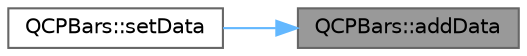 digraph "QCPBars::addData"
{
 // LATEX_PDF_SIZE
  bgcolor="transparent";
  edge [fontname=Helvetica,fontsize=10,labelfontname=Helvetica,labelfontsize=10];
  node [fontname=Helvetica,fontsize=10,shape=box,height=0.2,width=0.4];
  rankdir="RL";
  Node1 [label="QCPBars::addData",height=0.2,width=0.4,color="gray40", fillcolor="grey60", style="filled", fontcolor="black",tooltip=" "];
  Node1 -> Node2 [dir="back",color="steelblue1",style="solid"];
  Node2 [label="QCPBars::setData",height=0.2,width=0.4,color="grey40", fillcolor="white", style="filled",URL="$class_q_c_p_bars.html#a2a88cd5b16ec7b71e5a590f95b50c5ce",tooltip=" "];
}
